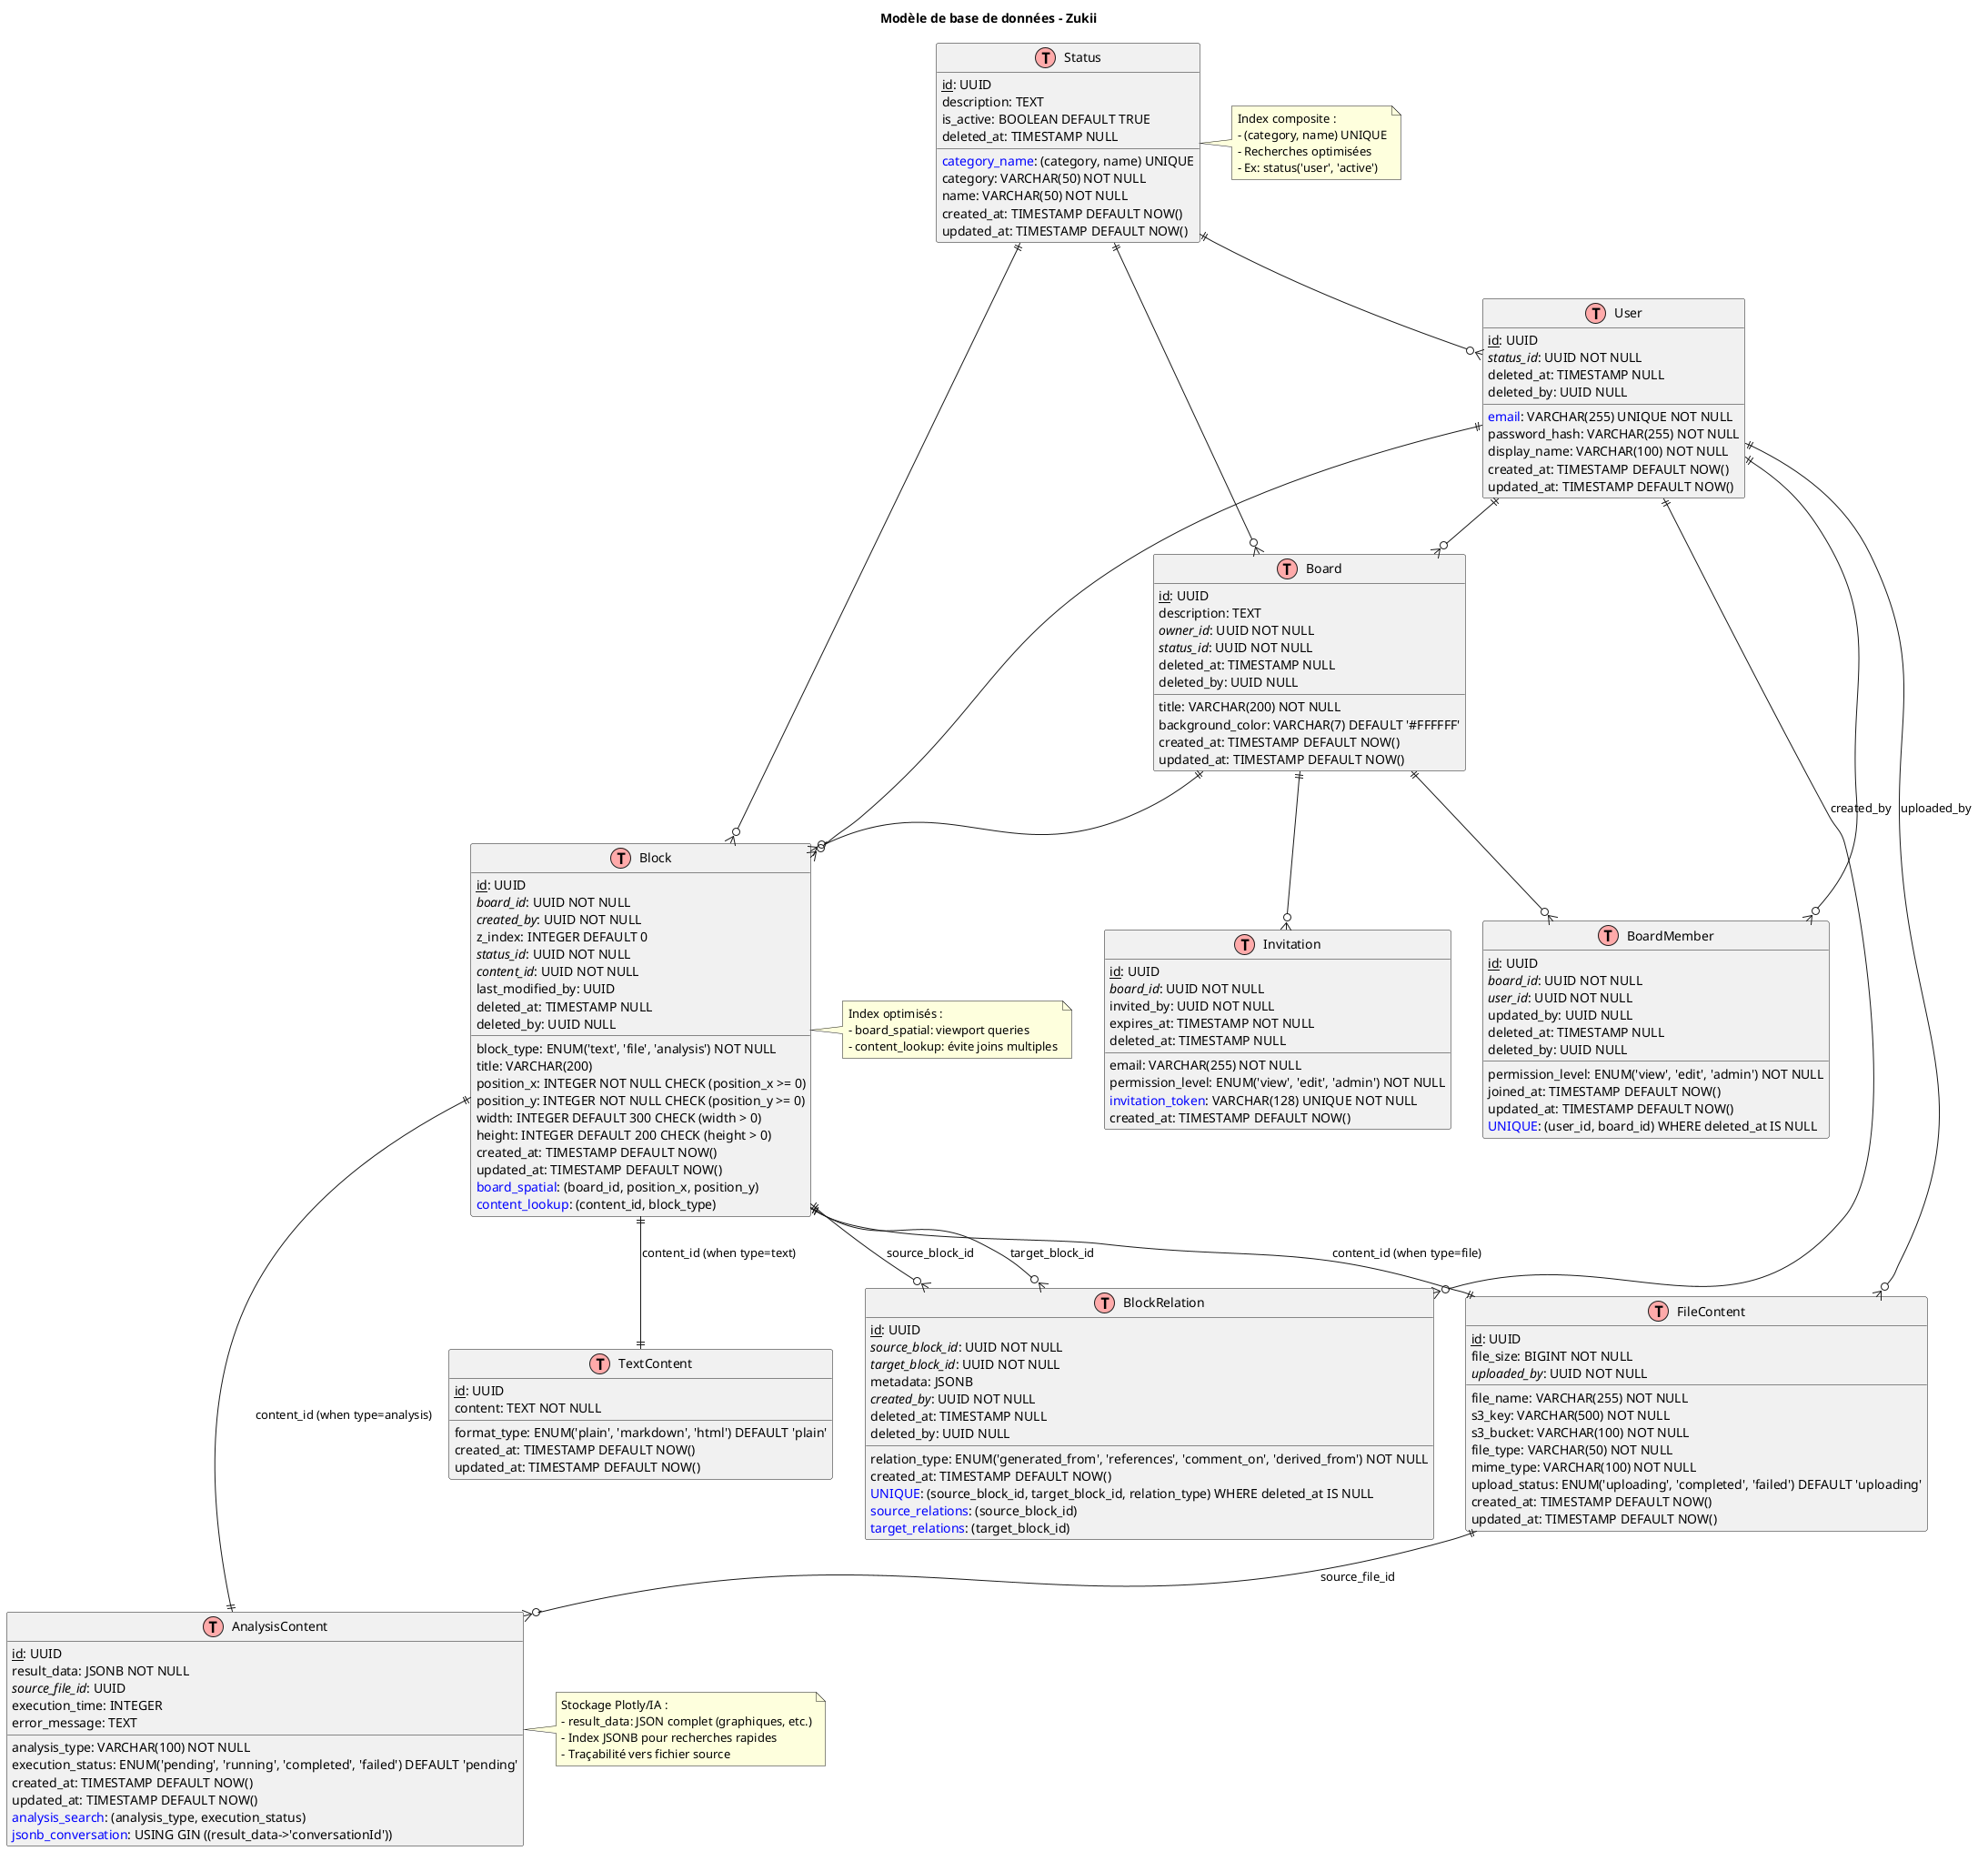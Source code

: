 @startuml Database_Model_Zukii
!define TABLE(name,desc) class name as "desc" << (T,#FFAAAA) >>
!define PK(x) <u>x</u>
!define FK(x) <i>x</i>
!define IDX(x) <color:blue>x</color>

title Modèle de base de données - Zukii

' === CORE ENTITIES ===
TABLE(User, "User") {
  PK(id): UUID
  IDX(email): VARCHAR(255) UNIQUE NOT NULL
  password_hash: VARCHAR(255) NOT NULL
  display_name: VARCHAR(100) NOT NULL
  FK(status_id): UUID NOT NULL
  created_at: TIMESTAMP DEFAULT NOW()
  updated_at: TIMESTAMP DEFAULT NOW()
  deleted_at: TIMESTAMP NULL
  deleted_by: UUID NULL
}

TABLE(Board, "Board") {
  PK(id): UUID
  title: VARCHAR(200) NOT NULL
  description: TEXT
  FK(owner_id): UUID NOT NULL
  FK(status_id): UUID NOT NULL
  background_color: VARCHAR(7) DEFAULT '#FFFFFF'
  created_at: TIMESTAMP DEFAULT NOW()
  updated_at: TIMESTAMP DEFAULT NOW()
  deleted_at: TIMESTAMP NULL
  deleted_by: UUID NULL
}

TABLE(BoardMember, "BoardMember") {
  PK(id): UUID
  FK(board_id): UUID NOT NULL
  FK(user_id): UUID NOT NULL
  permission_level: ENUM('view', 'edit', 'admin') NOT NULL
  joined_at: TIMESTAMP DEFAULT NOW()
  updated_by: UUID NULL
  updated_at: TIMESTAMP DEFAULT NOW()
  deleted_at: TIMESTAMP NULL
  deleted_by: UUID NULL
  IDX(UNIQUE): (user_id, board_id) WHERE deleted_at IS NULL
}

TABLE(Invitation, "Invitation") {
  PK(id): UUID
  FK(board_id): UUID NOT NULL
  email: VARCHAR(255) NOT NULL
  permission_level: ENUM('view', 'edit', 'admin') NOT NULL
  IDX(invitation_token): VARCHAR(128) UNIQUE NOT NULL
  invited_by: UUID NOT NULL
  expires_at: TIMESTAMP NOT NULL
  created_at: TIMESTAMP DEFAULT NOW()
  deleted_at: TIMESTAMP NULL
}

' === BLOCK SYSTEM (Refactorisé) ===
TABLE(Block, "Block") {
  PK(id): UUID
  FK(board_id): UUID NOT NULL
  FK(created_by): UUID NOT NULL
  block_type: ENUM('text', 'file', 'analysis') NOT NULL
  title: VARCHAR(200)
  ' Position avec validation
  position_x: INTEGER NOT NULL CHECK (position_x >= 0)
  position_y: INTEGER NOT NULL CHECK (position_y >= 0)
  width: INTEGER DEFAULT 300 CHECK (width > 0)
  height: INTEGER DEFAULT 200 CHECK (height > 0)
  z_index: INTEGER DEFAULT 0
  FK(status_id): UUID NOT NULL
  ' Référence générique vers le contenu
  FK(content_id): UUID NOT NULL
  ' Tracking des modifications
  last_modified_by: UUID
  created_at: TIMESTAMP DEFAULT NOW()
  updated_at: TIMESTAMP DEFAULT NOW()
  deleted_at: TIMESTAMP NULL
  deleted_by: UUID NULL
  IDX(board_spatial): (board_id, position_x, position_y)
  IDX(content_lookup): (content_id, block_type)
}

TABLE(TextContent, "TextContent") {
  PK(id): UUID
  content: TEXT NOT NULL
  format_type: ENUM('plain', 'markdown', 'html') DEFAULT 'plain'
  created_at: TIMESTAMP DEFAULT NOW()
  updated_at: TIMESTAMP DEFAULT NOW()
}

TABLE(FileContent, "FileContent") {
  PK(id): UUID
  file_name: VARCHAR(255) NOT NULL
  s3_key: VARCHAR(500) NOT NULL
  s3_bucket: VARCHAR(100) NOT NULL
  file_size: BIGINT NOT NULL
  file_type: VARCHAR(50) NOT NULL
  mime_type: VARCHAR(100) NOT NULL
  FK(uploaded_by): UUID NOT NULL
  upload_status: ENUM('uploading', 'completed', 'failed') DEFAULT 'uploading'
  created_at: TIMESTAMP DEFAULT NOW()
  updated_at: TIMESTAMP DEFAULT NOW()
}

TABLE(AnalysisContent, "AnalysisContent") {
  PK(id): UUID
  analysis_type: VARCHAR(100) NOT NULL
  result_data: JSONB NOT NULL
  FK(source_file_id): UUID
  execution_status: ENUM('pending', 'running', 'completed', 'failed') DEFAULT 'pending'
  execution_time: INTEGER
  error_message: TEXT
  created_at: TIMESTAMP DEFAULT NOW()
  updated_at: TIMESTAMP DEFAULT NOW()
  IDX(analysis_search): (analysis_type, execution_status)
  IDX(jsonb_conversation): USING GIN ((result_data->'conversationId'))
}

' === RELATIONS ENTRE BLOCKS ===
TABLE(BlockRelation, "BlockRelation") {
  PK(id): UUID
  FK(source_block_id): UUID NOT NULL
  FK(target_block_id): UUID NOT NULL
  relation_type: ENUM('generated_from', 'references', 'comment_on', 'derived_from') NOT NULL
  metadata: JSONB
  FK(created_by): UUID NOT NULL
  created_at: TIMESTAMP DEFAULT NOW()
  deleted_at: TIMESTAMP NULL
  deleted_by: UUID NULL
  IDX(UNIQUE): (source_block_id, target_block_id, relation_type) WHERE deleted_at IS NULL
  IDX(source_relations): (source_block_id)
  IDX(target_relations): (target_block_id)
}

TABLE(Status, "Status") {
  PK(id): UUID
  IDX(category_name): (category, name) UNIQUE
  category: VARCHAR(50) NOT NULL
  name: VARCHAR(50) NOT NULL
  description: TEXT
  is_active: BOOLEAN DEFAULT TRUE
  created_at: TIMESTAMP DEFAULT NOW()
  updated_at: TIMESTAMP DEFAULT NOW()
  deleted_at: TIMESTAMP NULL
}

' === RELATIONS PRINCIPALES ===
User ||--o{ Board
User ||--o{ BoardMember
Board ||--o{ BoardMember
Board ||--o{ Invitation
Board ||--o{ Block
User ||--o{ Block

Status ||--o{ User
Status ||--o{ Board
Status ||--o{ Block

' === RELATIONS CONTENU ===
Block ||--|| TextContent : "content_id (when type=text)"
Block ||--|| FileContent : "content_id (when type=file)"
Block ||--|| AnalysisContent : "content_id (when type=analysis)"

User ||--o{ FileContent : "uploaded_by"
FileContent ||--o{ AnalysisContent : "source_file_id"

' === RELATIONS ENTRE BLOCKS ===
Block ||--o{ BlockRelation : "source_block_id"
Block ||--o{ BlockRelation : "target_block_id"
User ||--o{ BlockRelation : "created_by"

' === NOTES EXPLICATIVES ===
note right of Block
  Index optimisés :
  - board_spatial: viewport queries
  - content_lookup: évite joins multiples
end note

note right of AnalysisContent
  Stockage Plotly/IA :
  - result_data: JSON complet (graphiques, etc.)
  - Index JSONB pour recherches rapides
  - Traçabilité vers fichier source
end note

note right of Status
  Index composite :
  - (category, name) UNIQUE
  - Recherches optimisées
  - Ex: status('user', 'active')
end note

@enduml 